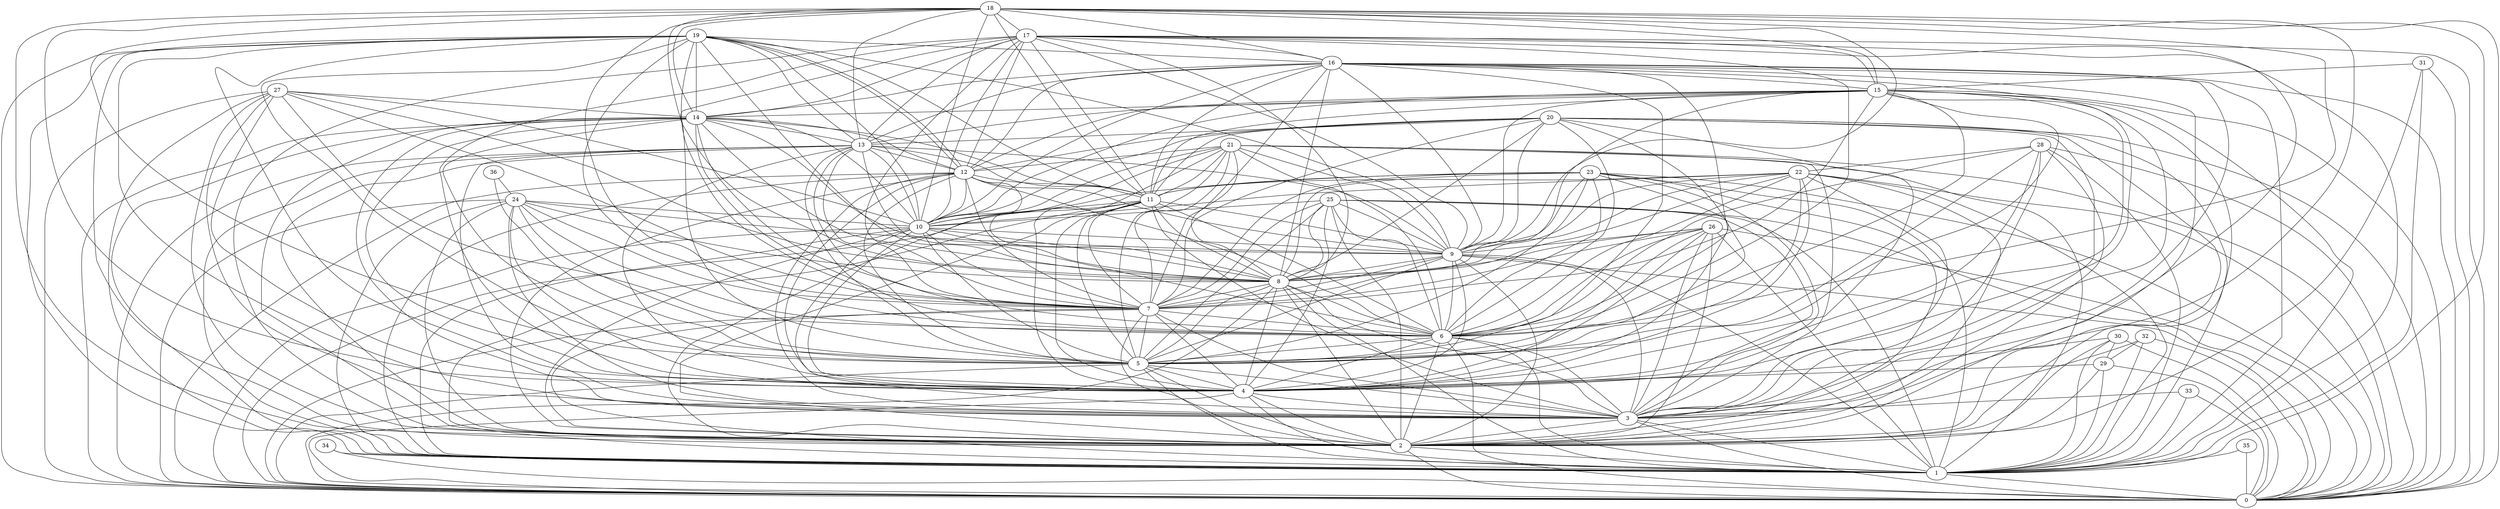 graph G {
0;
1;
2;
3;
4;
5;
6;
7;
8;
9;
10;
11;
12;
13;
14;
15;
16;
17;
18;
19;
20;
21;
22;
23;
24;
25;
26;
27;
28;
29;
30;
31;
32;
33;
34;
35;
36;
36--5 ;
36--24 ;
35--0 ;
35--1 ;
34--0 ;
34--1 ;
33--3 ;
33--1 ;
33--0 ;
32--29 ;
32--3 ;
32--0 ;
32--1 ;
31--15 ;
31--0 ;
31--1 ;
31--2 ;
30--29 ;
30--2 ;
30--4 ;
30--1 ;
30--0 ;
29--4 ;
29--2 ;
29--0 ;
29--1 ;
28--22 ;
28--1 ;
28--3 ;
28--5 ;
28--0 ;
28--6 ;
28--2 ;
28--4 ;
27--14 ;
27--4 ;
27--6 ;
27--10 ;
27--8 ;
27--0 ;
27--7 ;
27--2 ;
27--3 ;
27--1 ;
26--3 ;
26--5 ;
26--7 ;
26--2 ;
26--0 ;
26--4 ;
26--6 ;
26--1 ;
26--8 ;
26--9 ;
25--9 ;
25--1 ;
25--2 ;
25--3 ;
25--8 ;
25--6 ;
25--5 ;
25--7 ;
25--10 ;
25--0 ;
25--4 ;
24--3 ;
24--0 ;
24--9 ;
24--5 ;
24--7 ;
24--2 ;
24--1 ;
24--8 ;
24--6 ;
24--10 ;
24--4 ;
23--11 ;
23--2 ;
23--5 ;
23--10 ;
23--9 ;
23--8 ;
23--6 ;
23--1 ;
23--4 ;
23--0 ;
23--3 ;
23--7 ;
22--4 ;
22--3 ;
22--9 ;
22--2 ;
22--5 ;
22--6 ;
22--1 ;
22--0 ;
22--11 ;
22--10 ;
22--7 ;
22--8 ;
21--4 ;
21--11 ;
21--9 ;
21--1 ;
21--5 ;
21--6 ;
21--2 ;
21--10 ;
21--12 ;
21--0 ;
21--7 ;
21--8 ;
21--3 ;
20--5 ;
20--7 ;
20--6 ;
20--12 ;
20--3 ;
20--13 ;
20--9 ;
20--4 ;
20--0 ;
20--10 ;
20--2 ;
20--11 ;
20--1 ;
20--8 ;
19--1 ;
19--4 ;
19--11 ;
19--0 ;
19--12 ;
19--5 ;
19--14 ;
19--9 ;
19--12 ;
19--6 ;
19--13 ;
19--16 ;
19--8 ;
19--3 ;
19--7 ;
19--2 ;
19--10 ;
18--11 ;
18--7 ;
18--17 ;
18--0 ;
18--16 ;
18--1 ;
18--15 ;
18--13 ;
18--5 ;
18--8 ;
18--14 ;
18--10 ;
18--3 ;
18--4 ;
18--9 ;
18--6 ;
18--2 ;
17--15 ;
17--6 ;
17--7 ;
17--3 ;
17--16 ;
17--11 ;
17--13 ;
17--10 ;
17--8 ;
17--1 ;
17--4 ;
17--2 ;
17--14 ;
17--0 ;
17--12 ;
17--5 ;
17--9 ;
16--6 ;
16--7 ;
16--15 ;
16--3 ;
16--2 ;
16--10 ;
16--13 ;
16--4 ;
16--5 ;
16--8 ;
16--9 ;
16--0 ;
16--11 ;
16--14 ;
16--1 ;
16--12 ;
15--0 ;
15--1 ;
15--9 ;
15--2 ;
15--13 ;
15--11 ;
15--10 ;
15--7 ;
15--14 ;
15--3 ;
15--12 ;
15--4 ;
15--5 ;
15--8 ;
15--6 ;
14--7 ;
14--1 ;
14--3 ;
14--12 ;
14--11 ;
14--0 ;
14--10 ;
14--8 ;
14--13 ;
14--9 ;
14--5 ;
14--6 ;
14--4 ;
14--2 ;
13--7 ;
13--0 ;
13--5 ;
13--12 ;
13--2 ;
13--9 ;
13--11 ;
13--3 ;
13--1 ;
13--4 ;
13--8 ;
13--10 ;
13--6 ;
12--5 ;
12--3 ;
12--1 ;
12--2 ;
12--4 ;
12--7 ;
12--0 ;
12--10 ;
12--11 ;
12--8 ;
12--6 ;
12--9 ;
11--5 ;
11--1 ;
11--3 ;
11--0 ;
11--6 ;
11--7 ;
11--8 ;
11--10 ;
11--4 ;
11--2 ;
11--9 ;
10--9 ;
10--4 ;
10--0 ;
10--5 ;
10--2 ;
10--6 ;
10--7 ;
10--1 ;
10--3 ;
10--8 ;
9--1 ;
9--7 ;
9--3 ;
9--0 ;
9--8 ;
9--6 ;
9--2 ;
9--4 ;
9--5 ;
8--6 ;
8--5 ;
8--1 ;
8--2 ;
8--0 ;
8--4 ;
8--3 ;
8--7 ;
7--2 ;
7--0 ;
7--5 ;
7--4 ;
7--6 ;
7--3 ;
7--1 ;
6--1 ;
6--5 ;
6--4 ;
6--0 ;
6--2 ;
6--3 ;
5--0 ;
5--1 ;
5--3 ;
5--2 ;
5--4 ;
4--1 ;
4--3 ;
4--0 ;
4--2 ;
3--1 ;
3--2 ;
3--0 ;
2--1 ;
2--0 ;
1--0 ;
}

